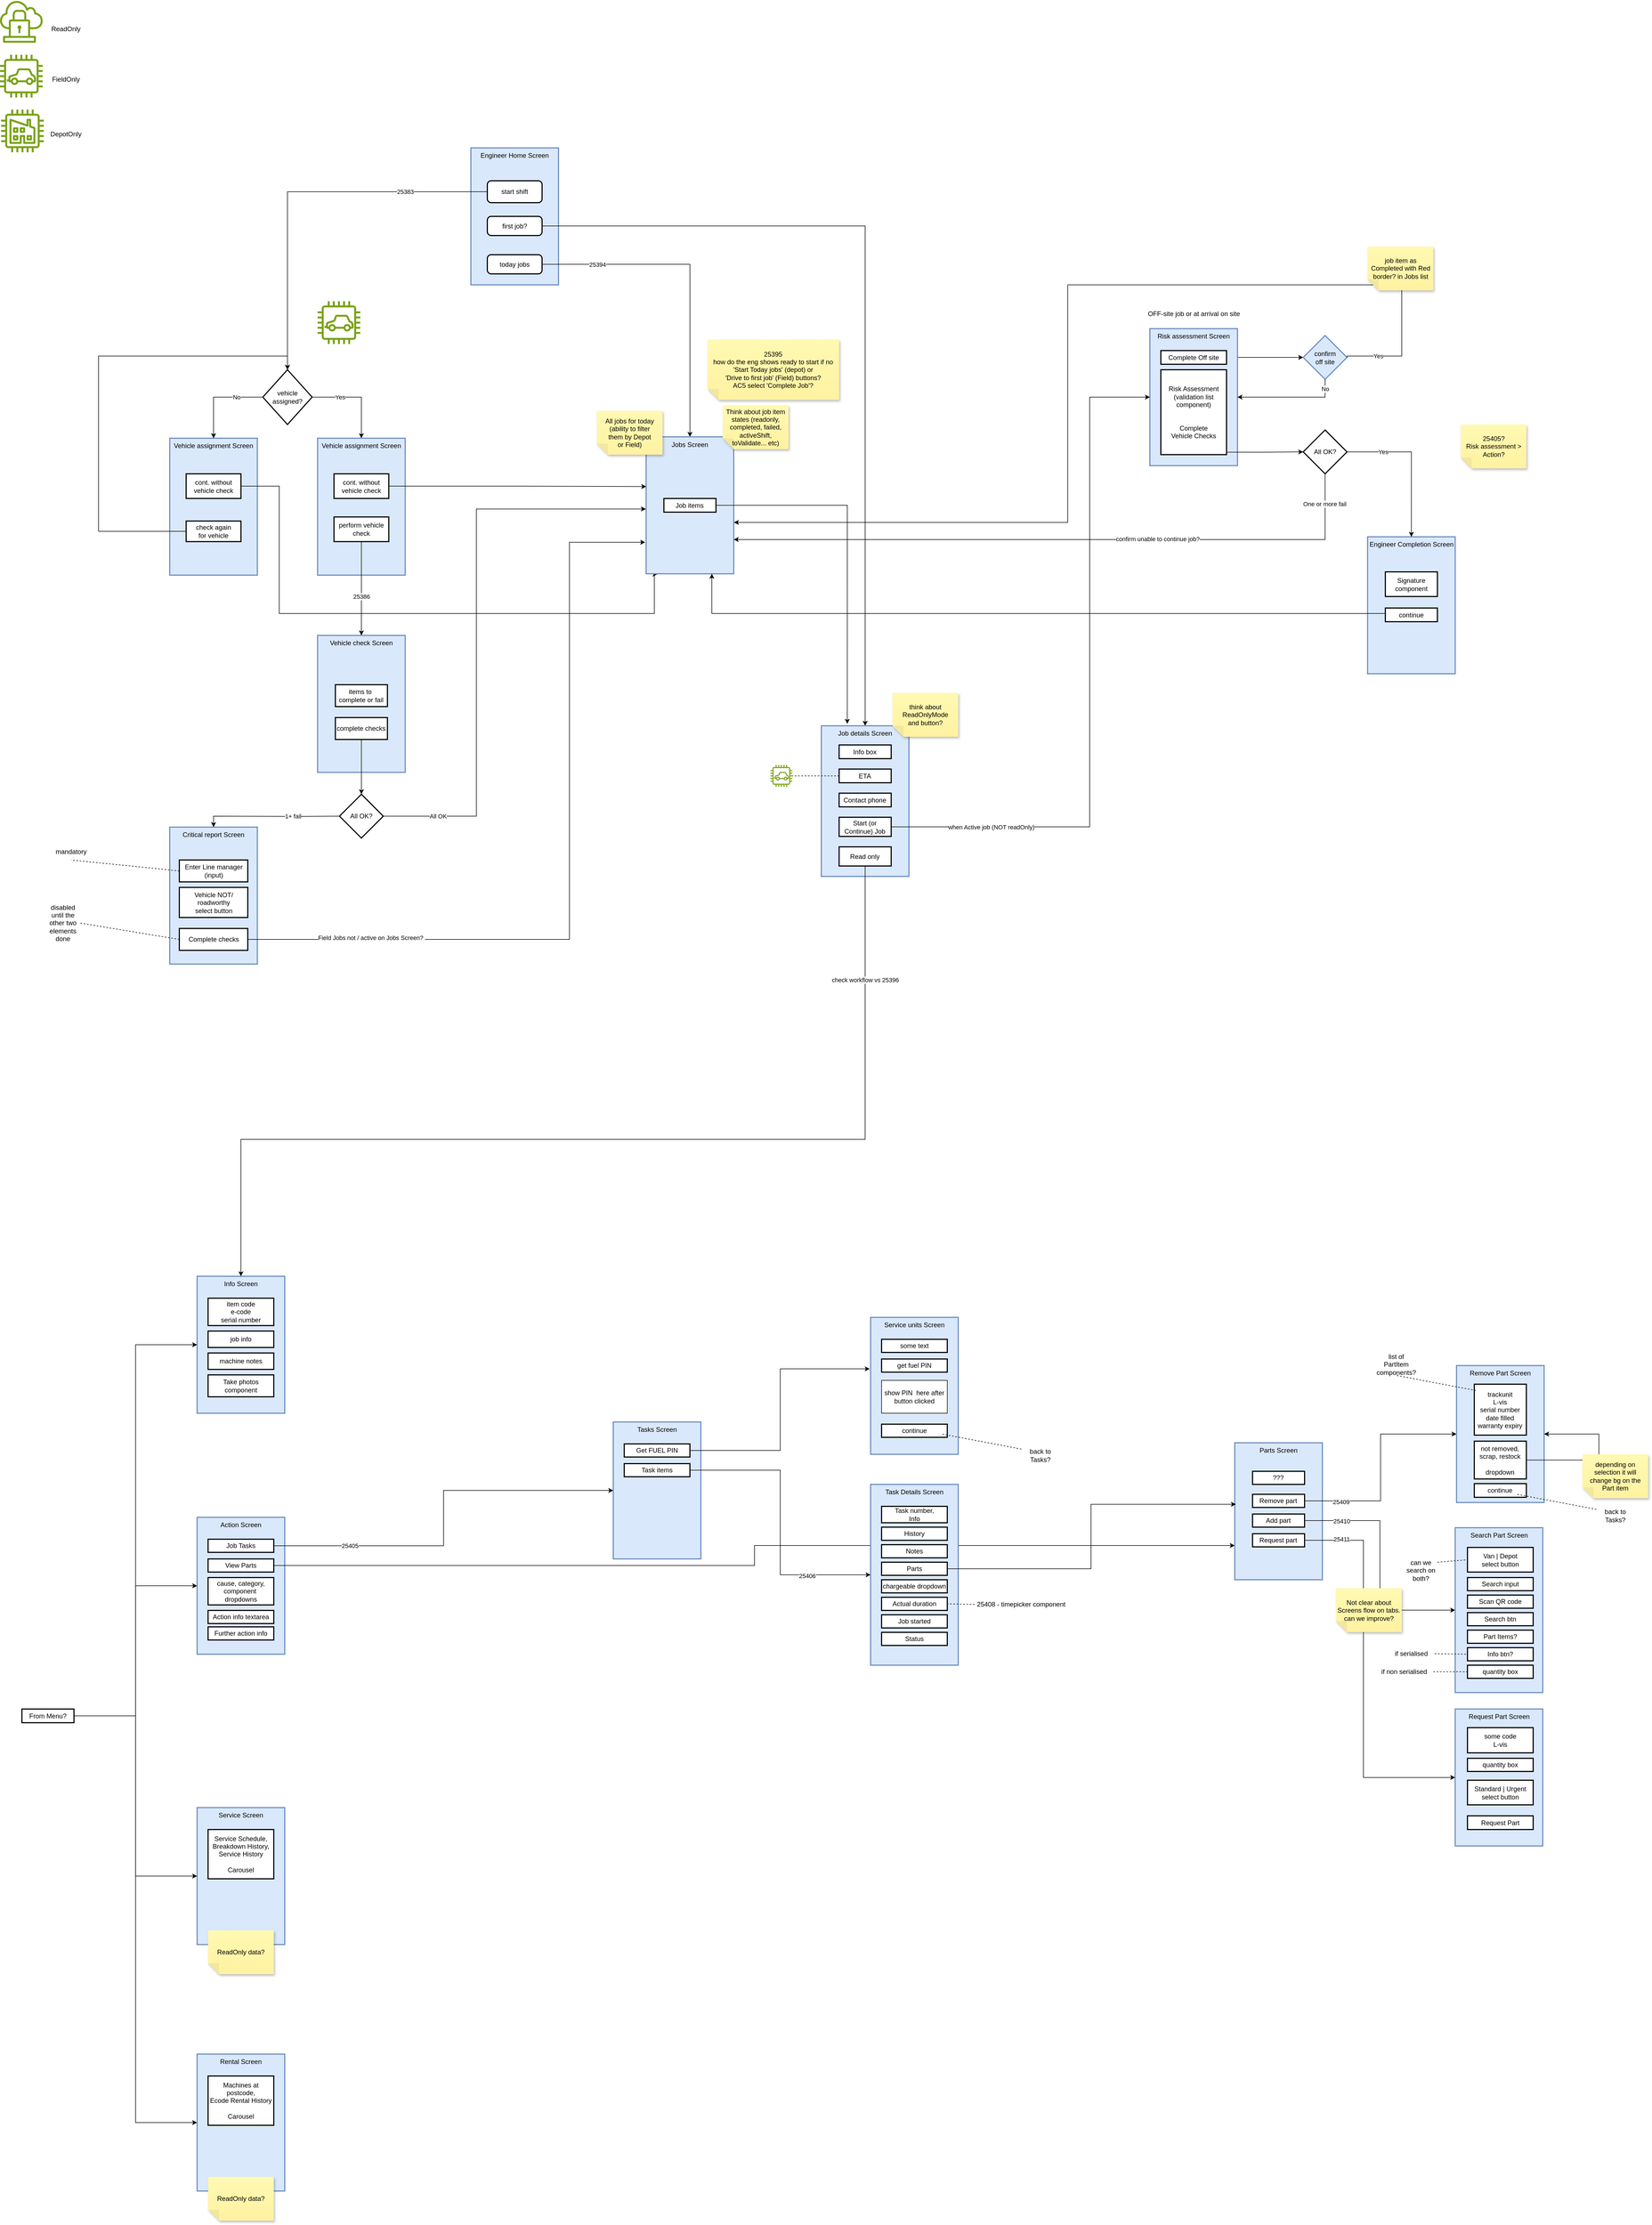 <mxfile version="22.1.5" type="github">
  <diagram id="kgpKYQtTHZ0yAKxKKP6v" name="Page-1">
    <mxGraphModel dx="641" dy="2386" grid="1" gridSize="10" guides="1" tooltips="1" connect="1" arrows="1" fold="1" page="1" pageScale="1" pageWidth="850" pageHeight="1100" math="0" shadow="0">
      <root>
        <mxCell id="0" />
        <mxCell id="1" parent="0" />
        <mxCell id="3YgIs-ONGYep-g5zf4NA-100" value="Critical report Screen" style="whiteSpace=wrap;html=1;strokeWidth=2;fillColor=#dae8fc;strokeColor=#6c8ebf;verticalAlign=top;" vertex="1" parent="1">
          <mxGeometry x="1720.005" y="1150" width="160" height="250" as="geometry" />
        </mxCell>
        <mxCell id="3YgIs-ONGYep-g5zf4NA-98" value="Vehicle check Screen" style="whiteSpace=wrap;html=1;strokeWidth=2;fillColor=#dae8fc;strokeColor=#6c8ebf;verticalAlign=top;" vertex="1" parent="1">
          <mxGeometry x="1990.005" y="800" width="160" height="250" as="geometry" />
        </mxCell>
        <mxCell id="3YgIs-ONGYep-g5zf4NA-44" value="Vehicle assignment Screen" style="whiteSpace=wrap;html=1;strokeWidth=2;fillColor=#dae8fc;strokeColor=#6c8ebf;verticalAlign=top;" vertex="1" parent="1">
          <mxGeometry x="1720" y="440" width="160" height="250" as="geometry" />
        </mxCell>
        <mxCell id="3YgIs-ONGYep-g5zf4NA-84" value="Engineer Home Screen" style="whiteSpace=wrap;html=1;strokeWidth=2;fillColor=#dae8fc;strokeColor=#6c8ebf;verticalAlign=top;" vertex="1" parent="1">
          <mxGeometry x="2270" y="-90" width="160" height="250" as="geometry" />
        </mxCell>
        <mxCell id="3YgIs-ONGYep-g5zf4NA-24" value="" style="edgeStyle=orthogonalEdgeStyle;rounded=0;orthogonalLoop=1;jettySize=auto;html=1;" edge="1" parent="1" source="3YgIs-ONGYep-g5zf4NA-28" target="3YgIs-ONGYep-g5zf4NA-29">
          <mxGeometry relative="1" as="geometry" />
        </mxCell>
        <mxCell id="3YgIs-ONGYep-g5zf4NA-25" value="Yes" style="edgeLabel;html=1;align=center;verticalAlign=middle;resizable=0;points=[];" vertex="1" connectable="0" parent="3YgIs-ONGYep-g5zf4NA-24">
          <mxGeometry x="-0.125" y="-1" relative="1" as="geometry">
            <mxPoint x="-21" y="-1" as="offset" />
          </mxGeometry>
        </mxCell>
        <mxCell id="3YgIs-ONGYep-g5zf4NA-26" style="edgeStyle=orthogonalEdgeStyle;rounded=0;orthogonalLoop=1;jettySize=auto;html=1;entryX=0.5;entryY=0;entryDx=0;entryDy=0;" edge="1" parent="1" source="3YgIs-ONGYep-g5zf4NA-28" target="3YgIs-ONGYep-g5zf4NA-44">
          <mxGeometry relative="1" as="geometry">
            <Array as="points">
              <mxPoint x="1800" y="365" />
            </Array>
          </mxGeometry>
        </mxCell>
        <mxCell id="3YgIs-ONGYep-g5zf4NA-27" value="No" style="edgeLabel;html=1;align=center;verticalAlign=middle;resizable=0;points=[];" vertex="1" connectable="0" parent="3YgIs-ONGYep-g5zf4NA-26">
          <mxGeometry x="-0.298" y="2" relative="1" as="geometry">
            <mxPoint x="10" y="-2" as="offset" />
          </mxGeometry>
        </mxCell>
        <mxCell id="3YgIs-ONGYep-g5zf4NA-28" value="vehicle&lt;br&gt;assigned?" style="strokeWidth=2;html=1;shape=mxgraph.flowchart.decision;whiteSpace=wrap;" vertex="1" parent="1">
          <mxGeometry x="1890" y="315" width="90" height="100" as="geometry" />
        </mxCell>
        <mxCell id="3YgIs-ONGYep-g5zf4NA-29" value="Vehicle assignment Screen" style="whiteSpace=wrap;html=1;strokeWidth=2;fillColor=#dae8fc;strokeColor=#6c8ebf;verticalAlign=top;" vertex="1" parent="1">
          <mxGeometry x="1990.0" y="440" width="160" height="250" as="geometry" />
        </mxCell>
        <mxCell id="3YgIs-ONGYep-g5zf4NA-30" style="edgeStyle=orthogonalEdgeStyle;rounded=0;orthogonalLoop=1;jettySize=auto;html=1;entryX=0.129;entryY=1.003;entryDx=0;entryDy=0;exitX=1;exitY=0.5;exitDx=0;exitDy=0;entryPerimeter=0;" edge="1" parent="1" source="3YgIs-ONGYep-g5zf4NA-31" target="3YgIs-ONGYep-g5zf4NA-56">
          <mxGeometry relative="1" as="geometry">
            <Array as="points">
              <mxPoint x="1920" y="527" />
              <mxPoint x="1920" y="760" />
              <mxPoint x="2605" y="760" />
              <mxPoint x="2605" y="690" />
              <mxPoint x="2606" y="690" />
            </Array>
            <mxPoint x="1880.0" y="520" as="sourcePoint" />
            <mxPoint x="2344.84" y="612.5" as="targetPoint" />
          </mxGeometry>
        </mxCell>
        <mxCell id="3YgIs-ONGYep-g5zf4NA-31" value="cont. without&lt;br&gt;vehicle check" style="whiteSpace=wrap;html=1;strokeWidth=2;" vertex="1" parent="1">
          <mxGeometry x="1749.94" y="505" width="100.11" height="45" as="geometry" />
        </mxCell>
        <mxCell id="3YgIs-ONGYep-g5zf4NA-36" value="start shift" style="rounded=1;whiteSpace=wrap;html=1;absoluteArcSize=1;arcSize=14;strokeWidth=2;" vertex="1" parent="1">
          <mxGeometry x="2300" y="-30" width="100" height="40" as="geometry" />
        </mxCell>
        <mxCell id="3YgIs-ONGYep-g5zf4NA-37" value="today jobs" style="rounded=1;whiteSpace=wrap;html=1;absoluteArcSize=1;arcSize=14;strokeWidth=2;" vertex="1" parent="1">
          <mxGeometry x="2300" y="105" width="100" height="35" as="geometry" />
        </mxCell>
        <mxCell id="3YgIs-ONGYep-g5zf4NA-38" style="edgeStyle=orthogonalEdgeStyle;rounded=0;orthogonalLoop=1;jettySize=auto;html=1;entryX=0.5;entryY=0;entryDx=0;entryDy=0;" edge="1" parent="1" source="3YgIs-ONGYep-g5zf4NA-39" target="3YgIs-ONGYep-g5zf4NA-101">
          <mxGeometry relative="1" as="geometry">
            <mxPoint x="2770" y="820" as="targetPoint" />
          </mxGeometry>
        </mxCell>
        <mxCell id="3YgIs-ONGYep-g5zf4NA-39" value="first job?" style="rounded=1;whiteSpace=wrap;html=1;absoluteArcSize=1;arcSize=14;strokeWidth=2;" vertex="1" parent="1">
          <mxGeometry x="2300" y="35" width="100" height="35" as="geometry" />
        </mxCell>
        <mxCell id="3YgIs-ONGYep-g5zf4NA-41" style="edgeStyle=orthogonalEdgeStyle;rounded=0;orthogonalLoop=1;jettySize=auto;html=1;entryX=0.5;entryY=0;entryDx=0;entryDy=0;entryPerimeter=0;" edge="1" parent="1" source="3YgIs-ONGYep-g5zf4NA-36" target="3YgIs-ONGYep-g5zf4NA-28">
          <mxGeometry relative="1" as="geometry" />
        </mxCell>
        <mxCell id="3YgIs-ONGYep-g5zf4NA-269" value="25383" style="edgeLabel;html=1;align=center;verticalAlign=middle;resizable=0;points=[];" vertex="1" connectable="0" parent="3YgIs-ONGYep-g5zf4NA-41">
          <mxGeometry x="-0.554" y="-4" relative="1" as="geometry">
            <mxPoint x="4" y="4" as="offset" />
          </mxGeometry>
        </mxCell>
        <mxCell id="3YgIs-ONGYep-g5zf4NA-49" style="edgeStyle=orthogonalEdgeStyle;rounded=0;orthogonalLoop=1;jettySize=auto;html=1;entryX=0.5;entryY=0;entryDx=0;entryDy=0;" edge="1" parent="1" source="3YgIs-ONGYep-g5zf4NA-50" target="3YgIs-ONGYep-g5zf4NA-98">
          <mxGeometry relative="1" as="geometry">
            <mxPoint x="2049.89" y="800" as="targetPoint" />
          </mxGeometry>
        </mxCell>
        <mxCell id="3YgIs-ONGYep-g5zf4NA-270" value="25386" style="edgeLabel;html=1;align=center;verticalAlign=middle;resizable=0;points=[];" vertex="1" connectable="0" parent="3YgIs-ONGYep-g5zf4NA-49">
          <mxGeometry x="0.173" relative="1" as="geometry">
            <mxPoint as="offset" />
          </mxGeometry>
        </mxCell>
        <mxCell id="3YgIs-ONGYep-g5zf4NA-50" value="perform vehicle &lt;br&gt;check" style="whiteSpace=wrap;html=1;strokeWidth=2;" vertex="1" parent="1">
          <mxGeometry x="2019.95" y="583.75" width="100.11" height="45" as="geometry" />
        </mxCell>
        <mxCell id="3YgIs-ONGYep-g5zf4NA-51" style="edgeStyle=orthogonalEdgeStyle;rounded=0;orthogonalLoop=1;jettySize=auto;html=1;exitX=0;exitY=0.5;exitDx=0;exitDy=0;entryX=0.5;entryY=0;entryDx=0;entryDy=0;entryPerimeter=0;" edge="1" parent="1" source="3YgIs-ONGYep-g5zf4NA-52" target="3YgIs-ONGYep-g5zf4NA-28">
          <mxGeometry relative="1" as="geometry">
            <mxPoint x="1910" y="310" as="targetPoint" />
            <Array as="points">
              <mxPoint x="1590" y="610" />
              <mxPoint x="1590" y="290" />
              <mxPoint x="1935" y="290" />
            </Array>
          </mxGeometry>
        </mxCell>
        <mxCell id="3YgIs-ONGYep-g5zf4NA-52" value="check again&lt;br&gt;for vehicle" style="whiteSpace=wrap;html=1;strokeWidth=2;" vertex="1" parent="1">
          <mxGeometry x="1749.94" y="591.25" width="100.11" height="37.5" as="geometry" />
        </mxCell>
        <mxCell id="3YgIs-ONGYep-g5zf4NA-55" style="edgeStyle=orthogonalEdgeStyle;rounded=0;orthogonalLoop=1;jettySize=auto;html=1;entryX=0.5;entryY=0;entryDx=0;entryDy=0;" edge="1" parent="1" source="3YgIs-ONGYep-g5zf4NA-37" target="3YgIs-ONGYep-g5zf4NA-56">
          <mxGeometry relative="1" as="geometry">
            <mxPoint x="2374.89" y="315" as="targetPoint" />
          </mxGeometry>
        </mxCell>
        <mxCell id="3YgIs-ONGYep-g5zf4NA-272" value="25394" style="edgeLabel;html=1;align=center;verticalAlign=middle;resizable=0;points=[];" vertex="1" connectable="0" parent="3YgIs-ONGYep-g5zf4NA-55">
          <mxGeometry x="-0.654" relative="1" as="geometry">
            <mxPoint as="offset" />
          </mxGeometry>
        </mxCell>
        <mxCell id="3YgIs-ONGYep-g5zf4NA-56" value="Jobs Screen" style="whiteSpace=wrap;html=1;strokeWidth=2;fillColor=#dae8fc;strokeColor=#6c8ebf;verticalAlign=top;" vertex="1" parent="1">
          <mxGeometry x="2590" y="437.5" width="160" height="250" as="geometry" />
        </mxCell>
        <mxCell id="3YgIs-ONGYep-g5zf4NA-57" value="All jobs for today&lt;br&gt;(ability to filter&lt;br&gt;them by Depot&lt;br&gt;or Field)" style="shape=note;whiteSpace=wrap;html=1;backgroundOutline=1;fontColor=#000000;darkOpacity=0.05;fillColor=#FFF9B2;strokeColor=none;fillStyle=solid;direction=west;gradientDirection=north;gradientColor=#FFF2A1;shadow=1;size=20;pointerEvents=1;" vertex="1" parent="1">
          <mxGeometry x="2500.0" y="390" width="120" height="80" as="geometry" />
        </mxCell>
        <mxCell id="3YgIs-ONGYep-g5zf4NA-64" value="Job items" style="whiteSpace=wrap;html=1;strokeWidth=2;" vertex="1" parent="1">
          <mxGeometry x="2622.45" y="550" width="95.11" height="25" as="geometry" />
        </mxCell>
        <mxCell id="3YgIs-ONGYep-g5zf4NA-67" value="" style="edgeStyle=orthogonalEdgeStyle;rounded=0;orthogonalLoop=1;jettySize=auto;html=1;entryX=0.5;entryY=0;entryDx=0;entryDy=0;" edge="1" parent="1" target="3YgIs-ONGYep-g5zf4NA-100">
          <mxGeometry relative="1" as="geometry">
            <mxPoint x="2030" y="1130" as="sourcePoint" />
            <mxPoint x="1790" y="1090" as="targetPoint" />
          </mxGeometry>
        </mxCell>
        <mxCell id="3YgIs-ONGYep-g5zf4NA-68" value="1+ fail" style="edgeLabel;html=1;align=center;verticalAlign=middle;resizable=0;points=[];" vertex="1" connectable="0" parent="3YgIs-ONGYep-g5zf4NA-67">
          <mxGeometry x="0.037" y="1" relative="1" as="geometry">
            <mxPoint x="44" y="-1" as="offset" />
          </mxGeometry>
        </mxCell>
        <mxCell id="3YgIs-ONGYep-g5zf4NA-69" style="edgeStyle=orthogonalEdgeStyle;rounded=0;orthogonalLoop=1;jettySize=auto;html=1;exitX=1;exitY=0.5;exitDx=0;exitDy=0;entryX=-0.003;entryY=0.527;entryDx=0;entryDy=0;entryPerimeter=0;" edge="1" parent="1" source="3YgIs-ONGYep-g5zf4NA-124" target="3YgIs-ONGYep-g5zf4NA-56">
          <mxGeometry relative="1" as="geometry">
            <Array as="points">
              <mxPoint x="2280" y="1130" />
              <mxPoint x="2280" y="569" />
            </Array>
            <mxPoint x="2110" y="980" as="sourcePoint" />
            <mxPoint x="2580" y="570" as="targetPoint" />
          </mxGeometry>
        </mxCell>
        <mxCell id="3YgIs-ONGYep-g5zf4NA-70" value="All OK" style="edgeLabel;html=1;align=center;verticalAlign=middle;resizable=0;points=[];" vertex="1" connectable="0" parent="3YgIs-ONGYep-g5zf4NA-69">
          <mxGeometry x="-0.88" relative="1" as="geometry">
            <mxPoint x="37" as="offset" />
          </mxGeometry>
        </mxCell>
        <mxCell id="3YgIs-ONGYep-g5zf4NA-81" style="edgeStyle=orthogonalEdgeStyle;rounded=0;orthogonalLoop=1;jettySize=auto;html=1;exitX=1;exitY=0.5;exitDx=0;exitDy=0;entryX=-0.011;entryY=0.77;entryDx=0;entryDy=0;entryPerimeter=0;" edge="1" parent="1" source="3YgIs-ONGYep-g5zf4NA-82" target="3YgIs-ONGYep-g5zf4NA-56">
          <mxGeometry relative="1" as="geometry">
            <Array as="points">
              <mxPoint x="2450" y="1355" />
              <mxPoint x="2450" y="630" />
            </Array>
            <mxPoint x="2500" y="620" as="targetPoint" />
          </mxGeometry>
        </mxCell>
        <mxCell id="3YgIs-ONGYep-g5zf4NA-277" value="Field Jobs not / active on Jobs Screen?&amp;nbsp;" style="edgeLabel;html=1;align=center;verticalAlign=middle;resizable=0;points=[];" vertex="1" connectable="0" parent="3YgIs-ONGYep-g5zf4NA-81">
          <mxGeometry x="-0.689" y="3" relative="1" as="geometry">
            <mxPoint as="offset" />
          </mxGeometry>
        </mxCell>
        <mxCell id="3YgIs-ONGYep-g5zf4NA-85" value="cont. without&lt;br&gt;vehicle check" style="whiteSpace=wrap;html=1;strokeWidth=2;" vertex="1" parent="1">
          <mxGeometry x="2019.95" y="505" width="100.11" height="45" as="geometry" />
        </mxCell>
        <mxCell id="3YgIs-ONGYep-g5zf4NA-86" value="items to&amp;nbsp;&lt;br&gt;complete or fail" style="whiteSpace=wrap;html=1;strokeWidth=2;" vertex="1" parent="1">
          <mxGeometry x="2022.45" y="890" width="95.11" height="40" as="geometry" />
        </mxCell>
        <mxCell id="3YgIs-ONGYep-g5zf4NA-125" value="" style="edgeStyle=orthogonalEdgeStyle;rounded=0;orthogonalLoop=1;jettySize=auto;html=1;" edge="1" parent="1" source="3YgIs-ONGYep-g5zf4NA-87" target="3YgIs-ONGYep-g5zf4NA-124">
          <mxGeometry relative="1" as="geometry" />
        </mxCell>
        <mxCell id="3YgIs-ONGYep-g5zf4NA-87" value="complete checks" style="whiteSpace=wrap;html=1;strokeWidth=2;" vertex="1" parent="1">
          <mxGeometry x="2022.45" y="950" width="95.11" height="40" as="geometry" />
        </mxCell>
        <mxCell id="3YgIs-ONGYep-g5zf4NA-99" style="edgeStyle=orthogonalEdgeStyle;rounded=0;orthogonalLoop=1;jettySize=auto;html=1;entryX=0.001;entryY=0.363;entryDx=0;entryDy=0;entryPerimeter=0;" edge="1" parent="1" source="3YgIs-ONGYep-g5zf4NA-85" target="3YgIs-ONGYep-g5zf4NA-56">
          <mxGeometry relative="1" as="geometry" />
        </mxCell>
        <mxCell id="3YgIs-ONGYep-g5zf4NA-80" value="Vehicle NOT/&lt;br&gt;roadworthy&lt;br&gt;select button" style="whiteSpace=wrap;html=1;strokeWidth=2;" vertex="1" parent="1">
          <mxGeometry x="1737.5" y="1260" width="125" height="55" as="geometry" />
        </mxCell>
        <mxCell id="3YgIs-ONGYep-g5zf4NA-82" value="Complete checks" style="whiteSpace=wrap;html=1;strokeWidth=2;" vertex="1" parent="1">
          <mxGeometry x="1737.5" y="1335" width="125" height="40" as="geometry" />
        </mxCell>
        <mxCell id="3YgIs-ONGYep-g5zf4NA-101" value="Job details Screen" style="whiteSpace=wrap;html=1;strokeWidth=2;fillColor=#dae8fc;strokeColor=#6c8ebf;verticalAlign=top;" vertex="1" parent="1">
          <mxGeometry x="2910" y="965" width="160" height="275" as="geometry" />
        </mxCell>
        <mxCell id="3YgIs-ONGYep-g5zf4NA-102" style="edgeStyle=orthogonalEdgeStyle;rounded=0;orthogonalLoop=1;jettySize=auto;html=1;entryX=0.296;entryY=-0.013;entryDx=0;entryDy=0;entryPerimeter=0;" edge="1" parent="1" source="3YgIs-ONGYep-g5zf4NA-64" target="3YgIs-ONGYep-g5zf4NA-101">
          <mxGeometry relative="1" as="geometry" />
        </mxCell>
        <mxCell id="3YgIs-ONGYep-g5zf4NA-103" value="think about ReadOnlyMode&lt;br&gt;and button?" style="shape=note;whiteSpace=wrap;html=1;backgroundOutline=1;fontColor=#000000;darkOpacity=0.05;fillColor=#FFF9B2;strokeColor=none;fillStyle=solid;direction=west;gradientDirection=north;gradientColor=#FFF2A1;shadow=1;size=20;pointerEvents=1;" vertex="1" parent="1">
          <mxGeometry x="3040.0" y="905" width="120" height="80" as="geometry" />
        </mxCell>
        <mxCell id="3YgIs-ONGYep-g5zf4NA-104" value="Info Screen" style="whiteSpace=wrap;html=1;strokeWidth=2;fillColor=#dae8fc;strokeColor=#6c8ebf;verticalAlign=top;" vertex="1" parent="1">
          <mxGeometry x="1770" y="1970" width="160" height="250" as="geometry" />
        </mxCell>
        <mxCell id="3YgIs-ONGYep-g5zf4NA-105" value="Engineer Completion Screen" style="whiteSpace=wrap;html=1;strokeWidth=2;fillColor=#dae8fc;strokeColor=#6c8ebf;verticalAlign=top;" vertex="1" parent="1">
          <mxGeometry x="3907.56" y="620" width="160" height="250" as="geometry" />
        </mxCell>
        <mxCell id="3YgIs-ONGYep-g5zf4NA-118" value="" style="edgeStyle=orthogonalEdgeStyle;rounded=0;orthogonalLoop=1;jettySize=auto;html=1;exitX=1;exitY=0.5;exitDx=0;exitDy=0;" edge="1" parent="1" source="3YgIs-ONGYep-g5zf4NA-115" target="3YgIs-ONGYep-g5zf4NA-117">
          <mxGeometry relative="1" as="geometry" />
        </mxCell>
        <mxCell id="3YgIs-ONGYep-g5zf4NA-106" value="Risk assessment Screen" style="whiteSpace=wrap;html=1;strokeWidth=2;fillColor=#dae8fc;strokeColor=#6c8ebf;verticalAlign=top;" vertex="1" parent="1">
          <mxGeometry x="3510" y="240" width="160" height="250" as="geometry" />
        </mxCell>
        <mxCell id="3YgIs-ONGYep-g5zf4NA-109" value="OFF-site job or at arrival on site" style="text;html=1;align=center;verticalAlign=middle;resizable=0;points=[];autosize=1;strokeColor=none;fillColor=none;" vertex="1" parent="1">
          <mxGeometry x="3495" y="198" width="190" height="30" as="geometry" />
        </mxCell>
        <mxCell id="3YgIs-ONGYep-g5zf4NA-110" value="Info box" style="whiteSpace=wrap;html=1;strokeWidth=2;" vertex="1" parent="1">
          <mxGeometry x="2942.45" y="1000" width="95.11" height="25" as="geometry" />
        </mxCell>
        <mxCell id="3YgIs-ONGYep-g5zf4NA-111" value="ETA" style="whiteSpace=wrap;html=1;strokeWidth=2;" vertex="1" parent="1">
          <mxGeometry x="2942.45" y="1044" width="95.11" height="25" as="geometry" />
        </mxCell>
        <mxCell id="3YgIs-ONGYep-g5zf4NA-112" value="Contact phone" style="whiteSpace=wrap;html=1;strokeWidth=2;" vertex="1" parent="1">
          <mxGeometry x="2942.45" y="1088" width="95.11" height="25" as="geometry" />
        </mxCell>
        <mxCell id="3YgIs-ONGYep-g5zf4NA-114" style="edgeStyle=orthogonalEdgeStyle;rounded=0;orthogonalLoop=1;jettySize=auto;html=1;entryX=0;entryY=0.5;entryDx=0;entryDy=0;exitX=1;exitY=0.5;exitDx=0;exitDy=0;" edge="1" parent="1" source="3YgIs-ONGYep-g5zf4NA-113" target="3YgIs-ONGYep-g5zf4NA-106">
          <mxGeometry relative="1" as="geometry">
            <Array as="points">
              <mxPoint x="3400" y="1150" />
              <mxPoint x="3400" y="365" />
            </Array>
          </mxGeometry>
        </mxCell>
        <mxCell id="3YgIs-ONGYep-g5zf4NA-282" value="when Active job (NOT readOnly)" style="edgeLabel;html=1;align=center;verticalAlign=middle;resizable=0;points=[];" vertex="1" connectable="0" parent="3YgIs-ONGYep-g5zf4NA-114">
          <mxGeometry x="-0.787" y="-1" relative="1" as="geometry">
            <mxPoint x="48" y="-1" as="offset" />
          </mxGeometry>
        </mxCell>
        <mxCell id="3YgIs-ONGYep-g5zf4NA-113" value="Start (or Continue) Job" style="whiteSpace=wrap;html=1;strokeWidth=2;" vertex="1" parent="1">
          <mxGeometry x="2942.45" y="1132" width="95.11" height="35" as="geometry" />
        </mxCell>
        <mxCell id="3YgIs-ONGYep-g5zf4NA-115" value="Complete Off site&lt;br&gt;" style="whiteSpace=wrap;html=1;strokeWidth=2;" vertex="1" parent="1">
          <mxGeometry x="3530" y="280" width="120" height="25" as="geometry" />
        </mxCell>
        <mxCell id="3YgIs-ONGYep-g5zf4NA-116" value="Risk Assessment&lt;br&gt;(validation list&lt;br&gt;component)&lt;br&gt;&lt;br&gt;&lt;br&gt;Complete &lt;br&gt;Vehicle&amp;nbsp;Checks" style="whiteSpace=wrap;html=1;strokeWidth=2;" vertex="1" parent="1">
          <mxGeometry x="3530" y="315" width="120" height="155" as="geometry" />
        </mxCell>
        <mxCell id="3YgIs-ONGYep-g5zf4NA-117" value="confirm &lt;br&gt;off site" style="rhombus;whiteSpace=wrap;html=1;verticalAlign=middle;fillColor=#dae8fc;strokeColor=#6c8ebf;strokeWidth=2;" vertex="1" parent="1">
          <mxGeometry x="3790" y="252.5" width="80" height="80" as="geometry" />
        </mxCell>
        <mxCell id="3YgIs-ONGYep-g5zf4NA-119" style="edgeStyle=orthogonalEdgeStyle;rounded=0;orthogonalLoop=1;jettySize=auto;html=1;entryX=1;entryY=0.5;entryDx=0;entryDy=0;exitX=0.5;exitY=1;exitDx=0;exitDy=0;" edge="1" parent="1" source="3YgIs-ONGYep-g5zf4NA-117" target="3YgIs-ONGYep-g5zf4NA-106">
          <mxGeometry relative="1" as="geometry">
            <Array as="points">
              <mxPoint x="3830" y="365" />
            </Array>
          </mxGeometry>
        </mxCell>
        <mxCell id="3YgIs-ONGYep-g5zf4NA-120" value="No" style="edgeLabel;html=1;align=center;verticalAlign=middle;resizable=0;points=[];" vertex="1" connectable="0" parent="3YgIs-ONGYep-g5zf4NA-119">
          <mxGeometry x="0.064" y="3" relative="1" as="geometry">
            <mxPoint x="70" y="-18" as="offset" />
          </mxGeometry>
        </mxCell>
        <mxCell id="3YgIs-ONGYep-g5zf4NA-121" style="edgeStyle=orthogonalEdgeStyle;rounded=0;orthogonalLoop=1;jettySize=auto;html=1;entryX=1.002;entryY=0.625;entryDx=0;entryDy=0;entryPerimeter=0;exitX=1;exitY=0.5;exitDx=0;exitDy=0;" edge="1" parent="1" source="3YgIs-ONGYep-g5zf4NA-117" target="3YgIs-ONGYep-g5zf4NA-56">
          <mxGeometry relative="1" as="geometry">
            <Array as="points">
              <mxPoint x="3870" y="290" />
              <mxPoint x="3970" y="290" />
              <mxPoint x="3970" y="160" />
              <mxPoint x="3360" y="160" />
              <mxPoint x="3360" y="594" />
            </Array>
          </mxGeometry>
        </mxCell>
        <mxCell id="3YgIs-ONGYep-g5zf4NA-122" value="Yes" style="edgeLabel;html=1;align=center;verticalAlign=middle;resizable=0;points=[];" vertex="1" connectable="0" parent="3YgIs-ONGYep-g5zf4NA-121">
          <mxGeometry x="-0.937" relative="1" as="geometry">
            <mxPoint as="offset" />
          </mxGeometry>
        </mxCell>
        <mxCell id="3YgIs-ONGYep-g5zf4NA-123" value="job item as Completed with Red border? in Jobs list" style="shape=note;whiteSpace=wrap;html=1;backgroundOutline=1;fontColor=#000000;darkOpacity=0.05;fillColor=#FFF9B2;strokeColor=none;fillStyle=solid;direction=west;gradientDirection=north;gradientColor=#FFF2A1;shadow=1;size=20;pointerEvents=1;" vertex="1" parent="1">
          <mxGeometry x="3907.56" y="90" width="120" height="80" as="geometry" />
        </mxCell>
        <mxCell id="3YgIs-ONGYep-g5zf4NA-124" value="All OK?" style="rhombus;whiteSpace=wrap;html=1;strokeWidth=2;" vertex="1" parent="1">
          <mxGeometry x="2030.005" y="1090" width="80" height="80" as="geometry" />
        </mxCell>
        <mxCell id="3YgIs-ONGYep-g5zf4NA-127" style="edgeStyle=orthogonalEdgeStyle;rounded=0;orthogonalLoop=1;jettySize=auto;html=1;entryX=0;entryY=0.5;entryDx=0;entryDy=0;exitX=1.01;exitY=0.971;exitDx=0;exitDy=0;exitPerimeter=0;" edge="1" parent="1" source="3YgIs-ONGYep-g5zf4NA-116" target="3YgIs-ONGYep-g5zf4NA-126">
          <mxGeometry relative="1" as="geometry">
            <mxPoint x="3589.75" y="468.75" as="sourcePoint" />
            <mxPoint x="3589.75" y="628.755" as="targetPoint" />
          </mxGeometry>
        </mxCell>
        <mxCell id="3YgIs-ONGYep-g5zf4NA-131" style="edgeStyle=orthogonalEdgeStyle;rounded=0;orthogonalLoop=1;jettySize=auto;html=1;entryX=0.5;entryY=0;entryDx=0;entryDy=0;" edge="1" parent="1" source="3YgIs-ONGYep-g5zf4NA-126" target="3YgIs-ONGYep-g5zf4NA-105">
          <mxGeometry relative="1" as="geometry" />
        </mxCell>
        <mxCell id="3YgIs-ONGYep-g5zf4NA-143" value="Yes" style="edgeLabel;html=1;align=center;verticalAlign=middle;resizable=0;points=[];" vertex="1" connectable="0" parent="3YgIs-ONGYep-g5zf4NA-131">
          <mxGeometry x="-0.508" y="3" relative="1" as="geometry">
            <mxPoint x="-1" y="3" as="offset" />
          </mxGeometry>
        </mxCell>
        <mxCell id="3YgIs-ONGYep-g5zf4NA-126" value="All OK?" style="rhombus;whiteSpace=wrap;html=1;strokeWidth=2;" vertex="1" parent="1">
          <mxGeometry x="3790.005" y="425" width="80" height="80" as="geometry" />
        </mxCell>
        <mxCell id="3YgIs-ONGYep-g5zf4NA-128" style="edgeStyle=orthogonalEdgeStyle;rounded=0;orthogonalLoop=1;jettySize=auto;html=1;entryX=1;entryY=0.75;entryDx=0;entryDy=0;exitX=0.5;exitY=1;exitDx=0;exitDy=0;" edge="1" parent="1" source="3YgIs-ONGYep-g5zf4NA-126" target="3YgIs-ONGYep-g5zf4NA-56">
          <mxGeometry relative="1" as="geometry" />
        </mxCell>
        <mxCell id="3YgIs-ONGYep-g5zf4NA-129" value="One or more fail" style="edgeLabel;html=1;align=center;verticalAlign=middle;resizable=0;points=[];" vertex="1" connectable="0" parent="3YgIs-ONGYep-g5zf4NA-128">
          <mxGeometry x="-0.217" y="-1" relative="1" as="geometry">
            <mxPoint x="349" y="-64" as="offset" />
          </mxGeometry>
        </mxCell>
        <mxCell id="3YgIs-ONGYep-g5zf4NA-130" value="confirm unable to continue job?" style="edgeLabel;html=1;align=center;verticalAlign=middle;resizable=0;points=[];" vertex="1" connectable="0" parent="3YgIs-ONGYep-g5zf4NA-128">
          <mxGeometry x="-0.02" y="-1" relative="1" as="geometry">
            <mxPoint x="162" as="offset" />
          </mxGeometry>
        </mxCell>
        <mxCell id="3YgIs-ONGYep-g5zf4NA-132" value="Signature&lt;br&gt;component" style="whiteSpace=wrap;html=1;strokeWidth=2;" vertex="1" parent="1">
          <mxGeometry x="3940.01" y="684" width="95.11" height="45" as="geometry" />
        </mxCell>
        <mxCell id="3YgIs-ONGYep-g5zf4NA-134" style="edgeStyle=orthogonalEdgeStyle;rounded=0;orthogonalLoop=1;jettySize=auto;html=1;entryX=0.75;entryY=1;entryDx=0;entryDy=0;exitX=0;exitY=0.5;exitDx=0;exitDy=0;" edge="1" parent="1" source="3YgIs-ONGYep-g5zf4NA-133" target="3YgIs-ONGYep-g5zf4NA-56">
          <mxGeometry relative="1" as="geometry">
            <mxPoint x="2690" y="760" as="targetPoint" />
            <Array as="points">
              <mxPoint x="3940" y="760" />
              <mxPoint x="2710" y="760" />
            </Array>
          </mxGeometry>
        </mxCell>
        <mxCell id="3YgIs-ONGYep-g5zf4NA-133" value="continue" style="whiteSpace=wrap;html=1;strokeWidth=2;" vertex="1" parent="1">
          <mxGeometry x="3940.01" y="750" width="95.11" height="25" as="geometry" />
        </mxCell>
        <mxCell id="3YgIs-ONGYep-g5zf4NA-139" value="" style="endArrow=none;dashed=1;html=1;rounded=0;exitX=0;exitY=0.5;exitDx=0;exitDy=0;" edge="1" parent="1" target="3YgIs-ONGYep-g5zf4NA-281">
          <mxGeometry width="50" height="50" relative="1" as="geometry">
            <mxPoint x="2942.45" y="1056.5" as="sourcePoint" />
            <mxPoint x="2797" y="1029" as="targetPoint" />
          </mxGeometry>
        </mxCell>
        <mxCell id="3YgIs-ONGYep-g5zf4NA-144" value="item code&lt;br&gt;e-code&lt;br&gt;serial number&lt;br&gt;" style="whiteSpace=wrap;html=1;strokeWidth=2;" vertex="1" parent="1">
          <mxGeometry x="1790" y="2010" width="120" height="50" as="geometry" />
        </mxCell>
        <mxCell id="3YgIs-ONGYep-g5zf4NA-145" value="job info" style="whiteSpace=wrap;html=1;strokeWidth=2;" vertex="1" parent="1">
          <mxGeometry x="1790" y="2070" width="120" height="30" as="geometry" />
        </mxCell>
        <mxCell id="3YgIs-ONGYep-g5zf4NA-146" value="machine notes" style="whiteSpace=wrap;html=1;strokeWidth=2;" vertex="1" parent="1">
          <mxGeometry x="1790" y="2110" width="120" height="30" as="geometry" />
        </mxCell>
        <mxCell id="3YgIs-ONGYep-g5zf4NA-147" value="Take photos&lt;br&gt;component" style="whiteSpace=wrap;html=1;strokeWidth=2;" vertex="1" parent="1">
          <mxGeometry x="1790" y="2150" width="120" height="40" as="geometry" />
        </mxCell>
        <mxCell id="3YgIs-ONGYep-g5zf4NA-149" value="Action Screen" style="whiteSpace=wrap;html=1;strokeWidth=2;fillColor=#dae8fc;strokeColor=#6c8ebf;verticalAlign=top;" vertex="1" parent="1">
          <mxGeometry x="1770" y="2410" width="160" height="250" as="geometry" />
        </mxCell>
        <mxCell id="3YgIs-ONGYep-g5zf4NA-177" style="edgeStyle=orthogonalEdgeStyle;rounded=0;orthogonalLoop=1;jettySize=auto;html=1;entryX=0;entryY=0.5;entryDx=0;entryDy=0;" edge="1" parent="1" source="3YgIs-ONGYep-g5zf4NA-150" target="3YgIs-ONGYep-g5zf4NA-168">
          <mxGeometry relative="1" as="geometry" />
        </mxCell>
        <mxCell id="3YgIs-ONGYep-g5zf4NA-255" value="25405" style="edgeLabel;html=1;align=center;verticalAlign=middle;resizable=0;points=[];" vertex="1" connectable="0" parent="3YgIs-ONGYep-g5zf4NA-177">
          <mxGeometry x="-0.616" relative="1" as="geometry">
            <mxPoint as="offset" />
          </mxGeometry>
        </mxCell>
        <mxCell id="3YgIs-ONGYep-g5zf4NA-150" value="Job Tasks" style="whiteSpace=wrap;html=1;strokeWidth=2;" vertex="1" parent="1">
          <mxGeometry x="1790" y="2450" width="120" height="24" as="geometry" />
        </mxCell>
        <mxCell id="3YgIs-ONGYep-g5zf4NA-287" style="edgeStyle=orthogonalEdgeStyle;rounded=0;orthogonalLoop=1;jettySize=auto;html=1;entryX=0;entryY=0.75;entryDx=0;entryDy=0;" edge="1" parent="1" source="3YgIs-ONGYep-g5zf4NA-151" target="3YgIs-ONGYep-g5zf4NA-192">
          <mxGeometry relative="1" as="geometry">
            <Array as="points">
              <mxPoint x="2788" y="2498" />
              <mxPoint x="2788" y="2461" />
            </Array>
          </mxGeometry>
        </mxCell>
        <mxCell id="3YgIs-ONGYep-g5zf4NA-151" value="View Parts" style="whiteSpace=wrap;html=1;strokeWidth=2;" vertex="1" parent="1">
          <mxGeometry x="1790" y="2486" width="120" height="24" as="geometry" />
        </mxCell>
        <mxCell id="3YgIs-ONGYep-g5zf4NA-152" value="cause, category, component&amp;nbsp;&lt;br&gt;dropdowns" style="whiteSpace=wrap;html=1;strokeWidth=2;" vertex="1" parent="1">
          <mxGeometry x="1790" y="2520" width="120" height="50" as="geometry" />
        </mxCell>
        <mxCell id="3YgIs-ONGYep-g5zf4NA-153" value="Action info textarea" style="whiteSpace=wrap;html=1;strokeWidth=2;" vertex="1" parent="1">
          <mxGeometry x="1790" y="2580" width="120" height="24" as="geometry" />
        </mxCell>
        <mxCell id="3YgIs-ONGYep-g5zf4NA-154" value="Further action info" style="whiteSpace=wrap;html=1;strokeWidth=2;" vertex="1" parent="1">
          <mxGeometry x="1790" y="2610" width="120" height="24" as="geometry" />
        </mxCell>
        <mxCell id="3YgIs-ONGYep-g5zf4NA-155" value="Service Screen" style="whiteSpace=wrap;html=1;strokeWidth=2;fillColor=#dae8fc;strokeColor=#6c8ebf;verticalAlign=top;" vertex="1" parent="1">
          <mxGeometry x="1770" y="2940" width="160" height="250" as="geometry" />
        </mxCell>
        <mxCell id="3YgIs-ONGYep-g5zf4NA-156" value="Service Schedule,&lt;br&gt;Breakdown History,&lt;br&gt;Service History&lt;br&gt;&lt;br&gt;Carousel" style="whiteSpace=wrap;html=1;strokeWidth=2;" vertex="1" parent="1">
          <mxGeometry x="1790" y="2980" width="120" height="90" as="geometry" />
        </mxCell>
        <mxCell id="3YgIs-ONGYep-g5zf4NA-162" style="edgeStyle=orthogonalEdgeStyle;rounded=0;orthogonalLoop=1;jettySize=auto;html=1;entryX=0;entryY=0.5;entryDx=0;entryDy=0;" edge="1" parent="1" source="3YgIs-ONGYep-g5zf4NA-161" target="3YgIs-ONGYep-g5zf4NA-104">
          <mxGeometry relative="1" as="geometry" />
        </mxCell>
        <mxCell id="3YgIs-ONGYep-g5zf4NA-163" style="edgeStyle=orthogonalEdgeStyle;rounded=0;orthogonalLoop=1;jettySize=auto;html=1;entryX=0;entryY=0.5;entryDx=0;entryDy=0;" edge="1" parent="1" source="3YgIs-ONGYep-g5zf4NA-161" target="3YgIs-ONGYep-g5zf4NA-149">
          <mxGeometry relative="1" as="geometry" />
        </mxCell>
        <mxCell id="3YgIs-ONGYep-g5zf4NA-164" style="edgeStyle=orthogonalEdgeStyle;rounded=0;orthogonalLoop=1;jettySize=auto;html=1;entryX=0;entryY=0.5;entryDx=0;entryDy=0;" edge="1" parent="1" source="3YgIs-ONGYep-g5zf4NA-161" target="3YgIs-ONGYep-g5zf4NA-155">
          <mxGeometry relative="1" as="geometry" />
        </mxCell>
        <mxCell id="3YgIs-ONGYep-g5zf4NA-185" style="edgeStyle=orthogonalEdgeStyle;rounded=0;orthogonalLoop=1;jettySize=auto;html=1;entryX=0;entryY=0.5;entryDx=0;entryDy=0;" edge="1" parent="1" source="3YgIs-ONGYep-g5zf4NA-161" target="3YgIs-ONGYep-g5zf4NA-165">
          <mxGeometry relative="1" as="geometry" />
        </mxCell>
        <mxCell id="3YgIs-ONGYep-g5zf4NA-161" value="From Menu?" style="whiteSpace=wrap;html=1;strokeWidth=2;" vertex="1" parent="1">
          <mxGeometry x="1450.0" y="2760" width="95.11" height="25" as="geometry" />
        </mxCell>
        <mxCell id="3YgIs-ONGYep-g5zf4NA-165" value="Rental Screen" style="whiteSpace=wrap;html=1;strokeWidth=2;fillColor=#dae8fc;strokeColor=#6c8ebf;verticalAlign=top;" vertex="1" parent="1">
          <mxGeometry x="1770" y="3390" width="160" height="250" as="geometry" />
        </mxCell>
        <mxCell id="3YgIs-ONGYep-g5zf4NA-166" value="Machines at postcode,&lt;br&gt;Ecode Rental History&lt;br&gt;&lt;br&gt;Carousel" style="whiteSpace=wrap;html=1;strokeWidth=2;" vertex="1" parent="1">
          <mxGeometry x="1790" y="3430" width="120" height="90" as="geometry" />
        </mxCell>
        <mxCell id="3YgIs-ONGYep-g5zf4NA-168" value="Tasks Screen" style="whiteSpace=wrap;html=1;strokeWidth=2;fillColor=#dae8fc;strokeColor=#6c8ebf;verticalAlign=top;" vertex="1" parent="1">
          <mxGeometry x="2530" y="2236" width="160" height="250" as="geometry" />
        </mxCell>
        <mxCell id="3YgIs-ONGYep-g5zf4NA-169" value="Get FUEL PIN" style="whiteSpace=wrap;html=1;strokeWidth=2;" vertex="1" parent="1">
          <mxGeometry x="2550" y="2276" width="120" height="24" as="geometry" />
        </mxCell>
        <mxCell id="3YgIs-ONGYep-g5zf4NA-178" style="edgeStyle=orthogonalEdgeStyle;rounded=0;orthogonalLoop=1;jettySize=auto;html=1;entryX=0;entryY=0.5;entryDx=0;entryDy=0;" edge="1" parent="1" source="3YgIs-ONGYep-g5zf4NA-170" target="3YgIs-ONGYep-g5zf4NA-174">
          <mxGeometry relative="1" as="geometry" />
        </mxCell>
        <mxCell id="3YgIs-ONGYep-g5zf4NA-253" value="25406" style="edgeLabel;html=1;align=center;verticalAlign=middle;resizable=0;points=[];" vertex="1" connectable="0" parent="3YgIs-ONGYep-g5zf4NA-178">
          <mxGeometry x="0.554" y="-2" relative="1" as="geometry">
            <mxPoint as="offset" />
          </mxGeometry>
        </mxCell>
        <mxCell id="3YgIs-ONGYep-g5zf4NA-170" value="Task items" style="whiteSpace=wrap;html=1;strokeWidth=2;" vertex="1" parent="1">
          <mxGeometry x="2550" y="2312" width="120" height="24" as="geometry" />
        </mxCell>
        <mxCell id="3YgIs-ONGYep-g5zf4NA-171" value="ReadOnly data?" style="shape=note;whiteSpace=wrap;html=1;backgroundOutline=1;fontColor=#000000;darkOpacity=0.05;fillColor=#FFF9B2;strokeColor=none;fillStyle=solid;direction=west;gradientDirection=north;gradientColor=#FFF2A1;shadow=1;size=20;pointerEvents=1;" vertex="1" parent="1">
          <mxGeometry x="1790" y="3164" width="120" height="80" as="geometry" />
        </mxCell>
        <mxCell id="3YgIs-ONGYep-g5zf4NA-173" value="ReadOnly data?" style="shape=note;whiteSpace=wrap;html=1;backgroundOutline=1;fontColor=#000000;darkOpacity=0.05;fillColor=#FFF9B2;strokeColor=none;fillStyle=solid;direction=west;gradientDirection=north;gradientColor=#FFF2A1;shadow=1;size=20;pointerEvents=1;" vertex="1" parent="1">
          <mxGeometry x="1790" y="3614" width="120" height="80" as="geometry" />
        </mxCell>
        <mxCell id="3YgIs-ONGYep-g5zf4NA-174" value="Task Details Screen" style="whiteSpace=wrap;html=1;strokeWidth=2;fillColor=#dae8fc;strokeColor=#6c8ebf;verticalAlign=top;" vertex="1" parent="1">
          <mxGeometry x="3000" y="2350" width="160" height="330" as="geometry" />
        </mxCell>
        <mxCell id="3YgIs-ONGYep-g5zf4NA-175" value="Task number,&lt;br&gt;Info" style="whiteSpace=wrap;html=1;strokeWidth=2;" vertex="1" parent="1">
          <mxGeometry x="3020" y="2390" width="120" height="30" as="geometry" />
        </mxCell>
        <mxCell id="3YgIs-ONGYep-g5zf4NA-176" value="History" style="whiteSpace=wrap;html=1;strokeWidth=2;" vertex="1" parent="1">
          <mxGeometry x="3020" y="2428" width="120" height="24" as="geometry" />
        </mxCell>
        <mxCell id="3YgIs-ONGYep-g5zf4NA-179" value="Parts" style="whiteSpace=wrap;html=1;strokeWidth=2;" vertex="1" parent="1">
          <mxGeometry x="3020" y="2492" width="120" height="24" as="geometry" />
        </mxCell>
        <mxCell id="3YgIs-ONGYep-g5zf4NA-180" value="chargeable dropdown" style="whiteSpace=wrap;html=1;strokeWidth=2;" vertex="1" parent="1">
          <mxGeometry x="3020" y="2524" width="120" height="24" as="geometry" />
        </mxCell>
        <mxCell id="3YgIs-ONGYep-g5zf4NA-181" value="Notes" style="whiteSpace=wrap;html=1;strokeWidth=2;" vertex="1" parent="1">
          <mxGeometry x="3020" y="2460" width="120" height="24" as="geometry" />
        </mxCell>
        <mxCell id="3YgIs-ONGYep-g5zf4NA-182" value="Actual duration" style="whiteSpace=wrap;html=1;strokeWidth=2;" vertex="1" parent="1">
          <mxGeometry x="3020" y="2556" width="120" height="24" as="geometry" />
        </mxCell>
        <mxCell id="3YgIs-ONGYep-g5zf4NA-183" value="Job started" style="whiteSpace=wrap;html=1;strokeWidth=2;" vertex="1" parent="1">
          <mxGeometry x="3020" y="2588" width="120" height="24" as="geometry" />
        </mxCell>
        <mxCell id="3YgIs-ONGYep-g5zf4NA-184" value="Status" style="whiteSpace=wrap;html=1;strokeWidth=2;" vertex="1" parent="1">
          <mxGeometry x="3020" y="2620" width="120" height="24" as="geometry" />
        </mxCell>
        <mxCell id="3YgIs-ONGYep-g5zf4NA-186" value="Service units Screen" style="whiteSpace=wrap;html=1;strokeWidth=2;fillColor=#dae8fc;strokeColor=#6c8ebf;verticalAlign=top;" vertex="1" parent="1">
          <mxGeometry x="3000" y="2045" width="160" height="250" as="geometry" />
        </mxCell>
        <mxCell id="3YgIs-ONGYep-g5zf4NA-187" value="some text" style="whiteSpace=wrap;html=1;strokeWidth=2;" vertex="1" parent="1">
          <mxGeometry x="3020" y="2085" width="120" height="24" as="geometry" />
        </mxCell>
        <mxCell id="3YgIs-ONGYep-g5zf4NA-188" value="get fuel PIN" style="whiteSpace=wrap;html=1;strokeWidth=2;" vertex="1" parent="1">
          <mxGeometry x="3020" y="2121" width="120" height="24" as="geometry" />
        </mxCell>
        <mxCell id="3YgIs-ONGYep-g5zf4NA-189" value="show PIN&amp;nbsp; here after button clicked" style="rounded=0;whiteSpace=wrap;html=1;" vertex="1" parent="1">
          <mxGeometry x="3020" y="2160" width="120" height="60" as="geometry" />
        </mxCell>
        <mxCell id="3YgIs-ONGYep-g5zf4NA-190" value="continue" style="whiteSpace=wrap;html=1;strokeWidth=2;" vertex="1" parent="1">
          <mxGeometry x="3020" y="2240" width="120" height="24" as="geometry" />
        </mxCell>
        <mxCell id="3YgIs-ONGYep-g5zf4NA-191" style="edgeStyle=orthogonalEdgeStyle;rounded=0;orthogonalLoop=1;jettySize=auto;html=1;entryX=-0.011;entryY=0.376;entryDx=0;entryDy=0;entryPerimeter=0;" edge="1" parent="1" source="3YgIs-ONGYep-g5zf4NA-169" target="3YgIs-ONGYep-g5zf4NA-186">
          <mxGeometry relative="1" as="geometry" />
        </mxCell>
        <mxCell id="3YgIs-ONGYep-g5zf4NA-192" value="Parts Screen" style="whiteSpace=wrap;html=1;strokeWidth=2;fillColor=#dae8fc;strokeColor=#6c8ebf;verticalAlign=top;" vertex="1" parent="1">
          <mxGeometry x="3665" y="2274" width="160" height="250" as="geometry" />
        </mxCell>
        <mxCell id="3YgIs-ONGYep-g5zf4NA-203" style="edgeStyle=orthogonalEdgeStyle;rounded=0;orthogonalLoop=1;jettySize=auto;html=1;entryX=0;entryY=0.5;entryDx=0;entryDy=0;" edge="1" parent="1" source="3YgIs-ONGYep-g5zf4NA-193" target="3YgIs-ONGYep-g5zf4NA-195">
          <mxGeometry relative="1" as="geometry" />
        </mxCell>
        <mxCell id="3YgIs-ONGYep-g5zf4NA-256" value="25409" style="edgeLabel;html=1;align=center;verticalAlign=middle;resizable=0;points=[];" vertex="1" connectable="0" parent="3YgIs-ONGYep-g5zf4NA-203">
          <mxGeometry x="-0.673" y="-2" relative="1" as="geometry">
            <mxPoint x="1" as="offset" />
          </mxGeometry>
        </mxCell>
        <mxCell id="3YgIs-ONGYep-g5zf4NA-193" value="Remove part" style="whiteSpace=wrap;html=1;strokeWidth=2;" vertex="1" parent="1">
          <mxGeometry x="3697.45" y="2368" width="95.11" height="24" as="geometry" />
        </mxCell>
        <mxCell id="3YgIs-ONGYep-g5zf4NA-204" style="edgeStyle=orthogonalEdgeStyle;rounded=0;orthogonalLoop=1;jettySize=auto;html=1;entryX=0;entryY=0.5;entryDx=0;entryDy=0;" edge="1" parent="1" source="3YgIs-ONGYep-g5zf4NA-194" target="3YgIs-ONGYep-g5zf4NA-198">
          <mxGeometry relative="1" as="geometry" />
        </mxCell>
        <mxCell id="3YgIs-ONGYep-g5zf4NA-257" value="25410" style="edgeLabel;html=1;align=center;verticalAlign=middle;resizable=0;points=[];" vertex="1" connectable="0" parent="3YgIs-ONGYep-g5zf4NA-204">
          <mxGeometry x="-0.703" y="-1" relative="1" as="geometry">
            <mxPoint x="2" as="offset" />
          </mxGeometry>
        </mxCell>
        <mxCell id="3YgIs-ONGYep-g5zf4NA-194" value="Add part" style="whiteSpace=wrap;html=1;strokeWidth=2;" vertex="1" parent="1">
          <mxGeometry x="3697.45" y="2404" width="95.11" height="24" as="geometry" />
        </mxCell>
        <mxCell id="3YgIs-ONGYep-g5zf4NA-195" value="Remove Part Screen" style="whiteSpace=wrap;html=1;strokeWidth=2;fillColor=#dae8fc;strokeColor=#6c8ebf;verticalAlign=top;" vertex="1" parent="1">
          <mxGeometry x="4070" y="2133" width="160" height="250" as="geometry" />
        </mxCell>
        <mxCell id="3YgIs-ONGYep-g5zf4NA-196" value="trackunit&lt;br&gt;L-vis&lt;br&gt;serial number&lt;br&gt;date filled&lt;br&gt;warranty expiry" style="whiteSpace=wrap;html=1;strokeWidth=2;" vertex="1" parent="1">
          <mxGeometry x="4102.45" y="2167" width="95.11" height="93" as="geometry" />
        </mxCell>
        <mxCell id="3YgIs-ONGYep-g5zf4NA-205" style="edgeStyle=orthogonalEdgeStyle;rounded=0;orthogonalLoop=1;jettySize=auto;html=1;entryX=1;entryY=0.5;entryDx=0;entryDy=0;exitX=1;exitY=0.5;exitDx=0;exitDy=0;" edge="1" parent="1" source="3YgIs-ONGYep-g5zf4NA-197" target="3YgIs-ONGYep-g5zf4NA-195">
          <mxGeometry relative="1" as="geometry">
            <Array as="points">
              <mxPoint x="4330" y="2305" />
              <mxPoint x="4330" y="2258" />
            </Array>
          </mxGeometry>
        </mxCell>
        <mxCell id="3YgIs-ONGYep-g5zf4NA-197" value="not removed,&lt;br&gt;scrap, restock&lt;br&gt;&lt;br&gt;dropdown" style="whiteSpace=wrap;html=1;strokeWidth=2;" vertex="1" parent="1">
          <mxGeometry x="4102.45" y="2271" width="95.11" height="69" as="geometry" />
        </mxCell>
        <mxCell id="3YgIs-ONGYep-g5zf4NA-198" value="Search Part Screen" style="whiteSpace=wrap;html=1;strokeWidth=2;fillColor=#dae8fc;strokeColor=#6c8ebf;verticalAlign=top;" vertex="1" parent="1">
          <mxGeometry x="4067.56" y="2429" width="160" height="301" as="geometry" />
        </mxCell>
        <mxCell id="3YgIs-ONGYep-g5zf4NA-199" value="Van | Depot&lt;br&gt;select button" style="whiteSpace=wrap;html=1;strokeWidth=2;" vertex="1" parent="1">
          <mxGeometry x="4090.0" y="2465" width="120" height="45" as="geometry" />
        </mxCell>
        <mxCell id="3YgIs-ONGYep-g5zf4NA-201" value="???" style="whiteSpace=wrap;html=1;strokeWidth=2;" vertex="1" parent="1">
          <mxGeometry x="3697.45" y="2326" width="95.11" height="24" as="geometry" />
        </mxCell>
        <mxCell id="3YgIs-ONGYep-g5zf4NA-202" style="edgeStyle=orthogonalEdgeStyle;rounded=0;orthogonalLoop=1;jettySize=auto;html=1;entryX=0.013;entryY=0.449;entryDx=0;entryDy=0;entryPerimeter=0;" edge="1" parent="1" source="3YgIs-ONGYep-g5zf4NA-179" target="3YgIs-ONGYep-g5zf4NA-192">
          <mxGeometry relative="1" as="geometry" />
        </mxCell>
        <mxCell id="3YgIs-ONGYep-g5zf4NA-206" value="depending on selection it will change bg on the Part item" style="shape=note;whiteSpace=wrap;html=1;backgroundOutline=1;fontColor=#000000;darkOpacity=0.05;fillColor=#FFF9B2;strokeColor=none;fillStyle=solid;direction=west;gradientDirection=north;gradientColor=#FFF2A1;shadow=1;size=20;pointerEvents=1;" vertex="1" parent="1">
          <mxGeometry x="4300" y="2295" width="120" height="80" as="geometry" />
        </mxCell>
        <mxCell id="3YgIs-ONGYep-g5zf4NA-207" value="" style="endArrow=none;dashed=1;html=1;rounded=0;exitX=0;exitY=0.5;exitDx=0;exitDy=0;" edge="1" parent="1">
          <mxGeometry width="50" height="50" relative="1" as="geometry">
            <mxPoint x="4105.45" y="2178.5" as="sourcePoint" />
            <mxPoint x="3960" y="2151" as="targetPoint" />
          </mxGeometry>
        </mxCell>
        <mxCell id="3YgIs-ONGYep-g5zf4NA-208" value="list of&lt;br&gt;PartItem&lt;br&gt;components?" style="text;html=1;strokeColor=none;fillColor=none;align=center;verticalAlign=middle;whiteSpace=wrap;rounded=0;" vertex="1" parent="1">
          <mxGeometry x="3930" y="2110" width="60" height="41" as="geometry" />
        </mxCell>
        <mxCell id="3YgIs-ONGYep-g5zf4NA-209" value="continue" style="whiteSpace=wrap;html=1;strokeWidth=2;" vertex="1" parent="1">
          <mxGeometry x="4102.45" y="2348.5" width="95.11" height="25" as="geometry" />
        </mxCell>
        <mxCell id="3YgIs-ONGYep-g5zf4NA-210" value="" style="endArrow=none;dashed=1;html=1;rounded=0;exitX=0;exitY=0.5;exitDx=0;exitDy=0;" edge="1" parent="1">
          <mxGeometry width="50" height="50" relative="1" as="geometry">
            <mxPoint x="4325.45" y="2395.5" as="sourcePoint" />
            <mxPoint x="4180" y="2368" as="targetPoint" />
          </mxGeometry>
        </mxCell>
        <mxCell id="3YgIs-ONGYep-g5zf4NA-211" value="back to Tasks?" style="text;html=1;strokeColor=none;fillColor=none;align=center;verticalAlign=middle;whiteSpace=wrap;rounded=0;" vertex="1" parent="1">
          <mxGeometry x="4330" y="2392" width="60" height="30" as="geometry" />
        </mxCell>
        <mxCell id="3YgIs-ONGYep-g5zf4NA-212" value="back to Tasks?" style="text;html=1;strokeColor=none;fillColor=none;align=center;verticalAlign=middle;whiteSpace=wrap;rounded=0;" vertex="1" parent="1">
          <mxGeometry x="3280" y="2282" width="60" height="30" as="geometry" />
        </mxCell>
        <mxCell id="3YgIs-ONGYep-g5zf4NA-213" value="" style="endArrow=none;dashed=1;html=1;rounded=0;exitX=0;exitY=0.5;exitDx=0;exitDy=0;" edge="1" parent="1">
          <mxGeometry width="50" height="50" relative="1" as="geometry">
            <mxPoint x="3275.45" y="2285.5" as="sourcePoint" />
            <mxPoint x="3130" y="2258" as="targetPoint" />
          </mxGeometry>
        </mxCell>
        <mxCell id="3YgIs-ONGYep-g5zf4NA-214" value="Search input" style="whiteSpace=wrap;html=1;strokeWidth=2;" vertex="1" parent="1">
          <mxGeometry x="4090" y="2520" width="120" height="24" as="geometry" />
        </mxCell>
        <mxCell id="3YgIs-ONGYep-g5zf4NA-215" value="Scan QR code" style="whiteSpace=wrap;html=1;strokeWidth=2;" vertex="1" parent="1">
          <mxGeometry x="4090" y="2552" width="120" height="24" as="geometry" />
        </mxCell>
        <mxCell id="3YgIs-ONGYep-g5zf4NA-216" value="Search btn" style="whiteSpace=wrap;html=1;strokeWidth=2;" vertex="1" parent="1">
          <mxGeometry x="4090" y="2584" width="120" height="24" as="geometry" />
        </mxCell>
        <mxCell id="3YgIs-ONGYep-g5zf4NA-217" value="Part Items?" style="whiteSpace=wrap;html=1;strokeWidth=2;" vertex="1" parent="1">
          <mxGeometry x="4090" y="2616" width="120" height="24" as="geometry" />
        </mxCell>
        <mxCell id="3YgIs-ONGYep-g5zf4NA-218" value="Info btn?" style="whiteSpace=wrap;html=1;strokeWidth=2;" vertex="1" parent="1">
          <mxGeometry x="4090" y="2648" width="120" height="24" as="geometry" />
        </mxCell>
        <mxCell id="3YgIs-ONGYep-g5zf4NA-221" value="" style="endArrow=none;dashed=1;html=1;rounded=0;exitX=1;exitY=0;exitDx=0;exitDy=0;entryX=0;entryY=0.5;entryDx=0;entryDy=0;" edge="1" parent="1" source="3YgIs-ONGYep-g5zf4NA-222" target="3YgIs-ONGYep-g5zf4NA-199">
          <mxGeometry width="50" height="50" relative="1" as="geometry">
            <mxPoint x="3860" y="2707.5" as="sourcePoint" />
            <mxPoint x="3964.55" y="2436.5" as="targetPoint" />
          </mxGeometry>
        </mxCell>
        <mxCell id="3YgIs-ONGYep-g5zf4NA-222" value="can we search on both?" style="text;html=1;strokeColor=none;fillColor=none;align=center;verticalAlign=middle;whiteSpace=wrap;rounded=0;" vertex="1" parent="1">
          <mxGeometry x="3975.12" y="2492" width="60" height="30" as="geometry" />
        </mxCell>
        <mxCell id="3YgIs-ONGYep-g5zf4NA-235" value="quantity box" style="whiteSpace=wrap;html=1;strokeWidth=2;" vertex="1" parent="1">
          <mxGeometry x="4090" y="2680" width="120" height="24" as="geometry" />
        </mxCell>
        <mxCell id="3YgIs-ONGYep-g5zf4NA-236" value="if serialised" style="text;html=1;strokeColor=none;fillColor=none;align=center;verticalAlign=middle;whiteSpace=wrap;rounded=0;" vertex="1" parent="1">
          <mxGeometry x="3945" y="2644" width="85.12" height="30" as="geometry" />
        </mxCell>
        <mxCell id="3YgIs-ONGYep-g5zf4NA-237" value="" style="endArrow=none;dashed=1;html=1;rounded=0;exitX=1;exitY=0.5;exitDx=0;exitDy=0;entryX=0;entryY=0.5;entryDx=0;entryDy=0;" edge="1" source="3YgIs-ONGYep-g5zf4NA-236" parent="1" target="3YgIs-ONGYep-g5zf4NA-218">
          <mxGeometry width="50" height="50" relative="1" as="geometry">
            <mxPoint x="3860" y="2880" as="sourcePoint" />
            <mxPoint x="4060" y="2650" as="targetPoint" />
          </mxGeometry>
        </mxCell>
        <mxCell id="3YgIs-ONGYep-g5zf4NA-238" value="if non serialised" style="text;html=1;strokeColor=none;fillColor=none;align=center;verticalAlign=middle;whiteSpace=wrap;rounded=0;" vertex="1" parent="1">
          <mxGeometry x="3922.44" y="2677" width="105.12" height="30" as="geometry" />
        </mxCell>
        <mxCell id="3YgIs-ONGYep-g5zf4NA-239" value="" style="endArrow=none;dashed=1;html=1;rounded=0;exitX=1;exitY=0.5;exitDx=0;exitDy=0;entryX=0;entryY=0.5;entryDx=0;entryDy=0;" edge="1" source="3YgIs-ONGYep-g5zf4NA-238" parent="1" target="3YgIs-ONGYep-g5zf4NA-235">
          <mxGeometry width="50" height="50" relative="1" as="geometry">
            <mxPoint x="3860" y="2935.65" as="sourcePoint" />
            <mxPoint x="4090" y="2717.65" as="targetPoint" />
          </mxGeometry>
        </mxCell>
        <mxCell id="3YgIs-ONGYep-g5zf4NA-241" value="" style="sketch=0;outlineConnect=0;fontColor=#232F3E;gradientColor=none;fillColor=#7AA116;strokeColor=none;dashed=0;verticalLabelPosition=bottom;verticalAlign=top;align=center;html=1;fontSize=12;fontStyle=0;aspect=fixed;pointerEvents=1;shape=mxgraph.aws4.car;" vertex="1" parent="1">
          <mxGeometry x="1990" y="190" width="78" height="78" as="geometry" />
        </mxCell>
        <mxCell id="3YgIs-ONGYep-g5zf4NA-245" value="" style="sketch=0;outlineConnect=0;fontColor=#232F3E;gradientColor=none;fillColor=#7AA116;strokeColor=none;dashed=0;verticalLabelPosition=bottom;verticalAlign=top;align=center;html=1;fontSize=12;fontStyle=0;aspect=fixed;pointerEvents=1;shape=mxgraph.aws4.backup_aws_backup_support_for_vmware_workloads;" vertex="1" parent="1">
          <mxGeometry x="1410" y="-360" width="78" height="78" as="geometry" />
        </mxCell>
        <mxCell id="3YgIs-ONGYep-g5zf4NA-246" value="ReadOnly" style="text;html=1;align=center;verticalAlign=middle;resizable=0;points=[];autosize=1;strokeColor=none;fillColor=none;" vertex="1" parent="1">
          <mxGeometry x="1490" y="-322" width="80" height="30" as="geometry" />
        </mxCell>
        <mxCell id="3YgIs-ONGYep-g5zf4NA-247" value="" style="sketch=0;outlineConnect=0;fontColor=#232F3E;gradientColor=none;fillColor=#7AA116;strokeColor=none;dashed=0;verticalLabelPosition=bottom;verticalAlign=top;align=center;html=1;fontSize=12;fontStyle=0;aspect=fixed;pointerEvents=1;shape=mxgraph.aws4.car;" vertex="1" parent="1">
          <mxGeometry x="1410" y="-260" width="78" height="78" as="geometry" />
        </mxCell>
        <mxCell id="3YgIs-ONGYep-g5zf4NA-248" value="FieldOnly" style="text;html=1;align=center;verticalAlign=middle;resizable=0;points=[];autosize=1;strokeColor=none;fillColor=none;" vertex="1" parent="1">
          <mxGeometry x="1495" y="-230" width="70" height="30" as="geometry" />
        </mxCell>
        <mxCell id="3YgIs-ONGYep-g5zf4NA-249" value="" style="sketch=0;outlineConnect=0;fontColor=#232F3E;gradientColor=none;fillColor=#7AA116;strokeColor=none;dashed=0;verticalLabelPosition=bottom;verticalAlign=top;align=center;html=1;fontSize=12;fontStyle=0;aspect=fixed;pointerEvents=1;shape=mxgraph.aws4.factory;" vertex="1" parent="1">
          <mxGeometry x="1412" y="-160" width="78" height="78" as="geometry" />
        </mxCell>
        <mxCell id="3YgIs-ONGYep-g5zf4NA-250" value="DepotOnly" style="text;html=1;align=center;verticalAlign=middle;resizable=0;points=[];autosize=1;strokeColor=none;fillColor=none;" vertex="1" parent="1">
          <mxGeometry x="1490" y="-130" width="80" height="30" as="geometry" />
        </mxCell>
        <mxCell id="3YgIs-ONGYep-g5zf4NA-251" value="" style="endArrow=none;dashed=1;html=1;rounded=0;exitX=0;exitY=0.5;exitDx=0;exitDy=0;entryX=1;entryY=0.5;entryDx=0;entryDy=0;" edge="1" parent="1" source="3YgIs-ONGYep-g5zf4NA-252" target="3YgIs-ONGYep-g5zf4NA-182">
          <mxGeometry width="50" height="50" relative="1" as="geometry">
            <mxPoint x="3245.45" y="2589.5" as="sourcePoint" />
            <mxPoint x="3100" y="2562" as="targetPoint" />
          </mxGeometry>
        </mxCell>
        <mxCell id="3YgIs-ONGYep-g5zf4NA-252" value="25408 - timepicker&amp;nbsp;component" style="text;html=1;strokeColor=none;fillColor=none;align=center;verticalAlign=middle;whiteSpace=wrap;rounded=0;" vertex="1" parent="1">
          <mxGeometry x="3190" y="2554" width="170" height="30" as="geometry" />
        </mxCell>
        <mxCell id="3YgIs-ONGYep-g5zf4NA-254" value="25405?&lt;br&gt;Risk assessment &amp;gt; Action?" style="shape=note;whiteSpace=wrap;html=1;backgroundOutline=1;fontColor=#000000;darkOpacity=0.05;fillColor=#FFF9B2;strokeColor=none;fillStyle=solid;direction=west;gradientDirection=north;gradientColor=#FFF2A1;shadow=1;size=20;pointerEvents=1;" vertex="1" parent="1">
          <mxGeometry x="4077.56" y="415" width="120" height="80" as="geometry" />
        </mxCell>
        <mxCell id="3YgIs-ONGYep-g5zf4NA-258" value="Request part" style="whiteSpace=wrap;html=1;strokeWidth=2;" vertex="1" parent="1">
          <mxGeometry x="3697.45" y="2440" width="95.11" height="24" as="geometry" />
        </mxCell>
        <mxCell id="3YgIs-ONGYep-g5zf4NA-259" style="edgeStyle=orthogonalEdgeStyle;rounded=0;orthogonalLoop=1;jettySize=auto;html=1;entryX=0;entryY=0.5;entryDx=0;entryDy=0;" edge="1" parent="1" source="3YgIs-ONGYep-g5zf4NA-258" target="3YgIs-ONGYep-g5zf4NA-261">
          <mxGeometry relative="1" as="geometry">
            <Array as="points">
              <mxPoint x="3900" y="2452" />
              <mxPoint x="3900" y="2885" />
            </Array>
          </mxGeometry>
        </mxCell>
        <mxCell id="3YgIs-ONGYep-g5zf4NA-260" value="25411" style="edgeLabel;html=1;align=center;verticalAlign=middle;resizable=0;points=[];" vertex="1" connectable="0" parent="3YgIs-ONGYep-g5zf4NA-259">
          <mxGeometry x="-0.747" y="2" relative="1" as="geometry">
            <mxPoint x="-22" as="offset" />
          </mxGeometry>
        </mxCell>
        <mxCell id="3YgIs-ONGYep-g5zf4NA-261" value="Request Part Screen" style="whiteSpace=wrap;html=1;strokeWidth=2;fillColor=#dae8fc;strokeColor=#6c8ebf;verticalAlign=top;" vertex="1" parent="1">
          <mxGeometry x="4067.56" y="2760" width="160" height="250" as="geometry" />
        </mxCell>
        <mxCell id="3YgIs-ONGYep-g5zf4NA-262" value="some code&lt;br&gt;L-vis" style="whiteSpace=wrap;html=1;strokeWidth=2;" vertex="1" parent="1">
          <mxGeometry x="4090" y="2794" width="120" height="46" as="geometry" />
        </mxCell>
        <mxCell id="3YgIs-ONGYep-g5zf4NA-264" value="Request Part" style="whiteSpace=wrap;html=1;strokeWidth=2;" vertex="1" parent="1">
          <mxGeometry x="4090" y="2955" width="120" height="25" as="geometry" />
        </mxCell>
        <mxCell id="3YgIs-ONGYep-g5zf4NA-265" value="quantity box" style="whiteSpace=wrap;html=1;strokeWidth=2;" vertex="1" parent="1">
          <mxGeometry x="4090" y="2850" width="120" height="24" as="geometry" />
        </mxCell>
        <mxCell id="3YgIs-ONGYep-g5zf4NA-266" value="Standard | Urgent&lt;br&gt;select button" style="whiteSpace=wrap;html=1;strokeWidth=2;" vertex="1" parent="1">
          <mxGeometry x="4090.0" y="2890" width="120" height="45" as="geometry" />
        </mxCell>
        <mxCell id="3YgIs-ONGYep-g5zf4NA-233" value="Not clear about Screens flow on tabs. &lt;br&gt;can we improve?" style="shape=note;whiteSpace=wrap;html=1;backgroundOutline=1;fontColor=#000000;darkOpacity=0.05;fillColor=#FFF9B2;strokeColor=none;fillStyle=solid;direction=west;gradientDirection=north;gradientColor=#FFF2A1;shadow=1;size=20;pointerEvents=1;" vertex="1" parent="1">
          <mxGeometry x="3850.0" y="2539.5" width="120" height="80" as="geometry" />
        </mxCell>
        <mxCell id="3YgIs-ONGYep-g5zf4NA-271" value="Think about job item&lt;br&gt;states (readonly, completed, failed, activeShift, toValidate... etc)" style="shape=note;whiteSpace=wrap;html=1;backgroundOutline=1;fontColor=#000000;darkOpacity=0.05;fillColor=#FFF9B2;strokeColor=none;fillStyle=solid;direction=west;gradientDirection=north;gradientColor=#FFF2A1;shadow=1;size=20;pointerEvents=1;" vertex="1" parent="1">
          <mxGeometry x="2730.0" y="380" width="120" height="80" as="geometry" />
        </mxCell>
        <mxCell id="3YgIs-ONGYep-g5zf4NA-273" value="Enter Line manager&lt;br style=&quot;border-color: var(--border-color);&quot;&gt;(input)" style="whiteSpace=wrap;html=1;strokeWidth=2;" vertex="1" parent="1">
          <mxGeometry x="1737.5" y="1210" width="125" height="40" as="geometry" />
        </mxCell>
        <mxCell id="3YgIs-ONGYep-g5zf4NA-274" value="mandatory" style="text;html=1;strokeColor=none;fillColor=none;align=center;verticalAlign=middle;whiteSpace=wrap;rounded=0;" vertex="1" parent="1">
          <mxGeometry x="1510" y="1180" width="60" height="30" as="geometry" />
        </mxCell>
        <mxCell id="3YgIs-ONGYep-g5zf4NA-275" value="" style="endArrow=none;dashed=1;html=1;rounded=0;exitX=0;exitY=0.5;exitDx=0;exitDy=0;" edge="1" parent="1" source="3YgIs-ONGYep-g5zf4NA-273">
          <mxGeometry width="50" height="50" relative="1" as="geometry">
            <mxPoint x="1685.45" y="1237.5" as="sourcePoint" />
            <mxPoint x="1540" y="1210" as="targetPoint" />
          </mxGeometry>
        </mxCell>
        <mxCell id="3YgIs-ONGYep-g5zf4NA-278" value="disabled until the other two elements done" style="text;html=1;strokeColor=none;fillColor=none;align=center;verticalAlign=middle;whiteSpace=wrap;rounded=0;" vertex="1" parent="1">
          <mxGeometry x="1495" y="1310" width="60" height="30" as="geometry" />
        </mxCell>
        <mxCell id="3YgIs-ONGYep-g5zf4NA-279" value="" style="endArrow=none;dashed=1;html=1;rounded=0;exitX=0;exitY=0.5;exitDx=0;exitDy=0;entryX=1;entryY=0.5;entryDx=0;entryDy=0;" edge="1" parent="1" source="3YgIs-ONGYep-g5zf4NA-82" target="3YgIs-ONGYep-g5zf4NA-278">
          <mxGeometry width="50" height="50" relative="1" as="geometry">
            <mxPoint x="1723" y="1360" as="sourcePoint" />
            <mxPoint x="1525" y="1340" as="targetPoint" />
          </mxGeometry>
        </mxCell>
        <mxCell id="3YgIs-ONGYep-g5zf4NA-280" value="25395&lt;br&gt;how do the eng shows ready to start if no &lt;br&gt;&#39;Start Today jobs&#39; (depot) or&lt;br&gt;&#39;Drive to first job&#39; (Field) buttons?&lt;br&gt;AC5 select &#39;Complete Job&#39;?" style="shape=note;whiteSpace=wrap;html=1;backgroundOutline=1;fontColor=#000000;darkOpacity=0.05;fillColor=#FFF9B2;strokeColor=none;fillStyle=solid;direction=west;gradientDirection=north;gradientColor=#FFF2A1;shadow=1;size=20;pointerEvents=1;" vertex="1" parent="1">
          <mxGeometry x="2702.45" y="260" width="240" height="110" as="geometry" />
        </mxCell>
        <mxCell id="3YgIs-ONGYep-g5zf4NA-281" value="" style="sketch=0;outlineConnect=0;fontColor=#232F3E;gradientColor=none;fillColor=#7AA116;strokeColor=none;dashed=0;verticalLabelPosition=bottom;verticalAlign=top;align=center;html=1;fontSize=12;fontStyle=0;aspect=fixed;pointerEvents=1;shape=mxgraph.aws4.car;" vertex="1" parent="1">
          <mxGeometry x="2817" y="1036.5" width="40" height="40" as="geometry" />
        </mxCell>
        <mxCell id="3YgIs-ONGYep-g5zf4NA-284" style="edgeStyle=orthogonalEdgeStyle;rounded=0;orthogonalLoop=1;jettySize=auto;html=1;entryX=0.5;entryY=0;entryDx=0;entryDy=0;" edge="1" parent="1" source="3YgIs-ONGYep-g5zf4NA-283" target="3YgIs-ONGYep-g5zf4NA-104">
          <mxGeometry relative="1" as="geometry">
            <Array as="points">
              <mxPoint x="2990" y="1720" />
              <mxPoint x="1850" y="1720" />
            </Array>
          </mxGeometry>
        </mxCell>
        <mxCell id="3YgIs-ONGYep-g5zf4NA-288" value="check workflow vs 25396" style="edgeLabel;html=1;align=center;verticalAlign=middle;resizable=0;points=[];" vertex="1" connectable="0" parent="3YgIs-ONGYep-g5zf4NA-284">
          <mxGeometry x="-0.78" y="7" relative="1" as="geometry">
            <mxPoint x="-7" as="offset" />
          </mxGeometry>
        </mxCell>
        <mxCell id="3YgIs-ONGYep-g5zf4NA-283" value="Read only" style="whiteSpace=wrap;html=1;strokeWidth=2;" vertex="1" parent="1">
          <mxGeometry x="2942.45" y="1186" width="95.11" height="35" as="geometry" />
        </mxCell>
      </root>
    </mxGraphModel>
  </diagram>
</mxfile>
